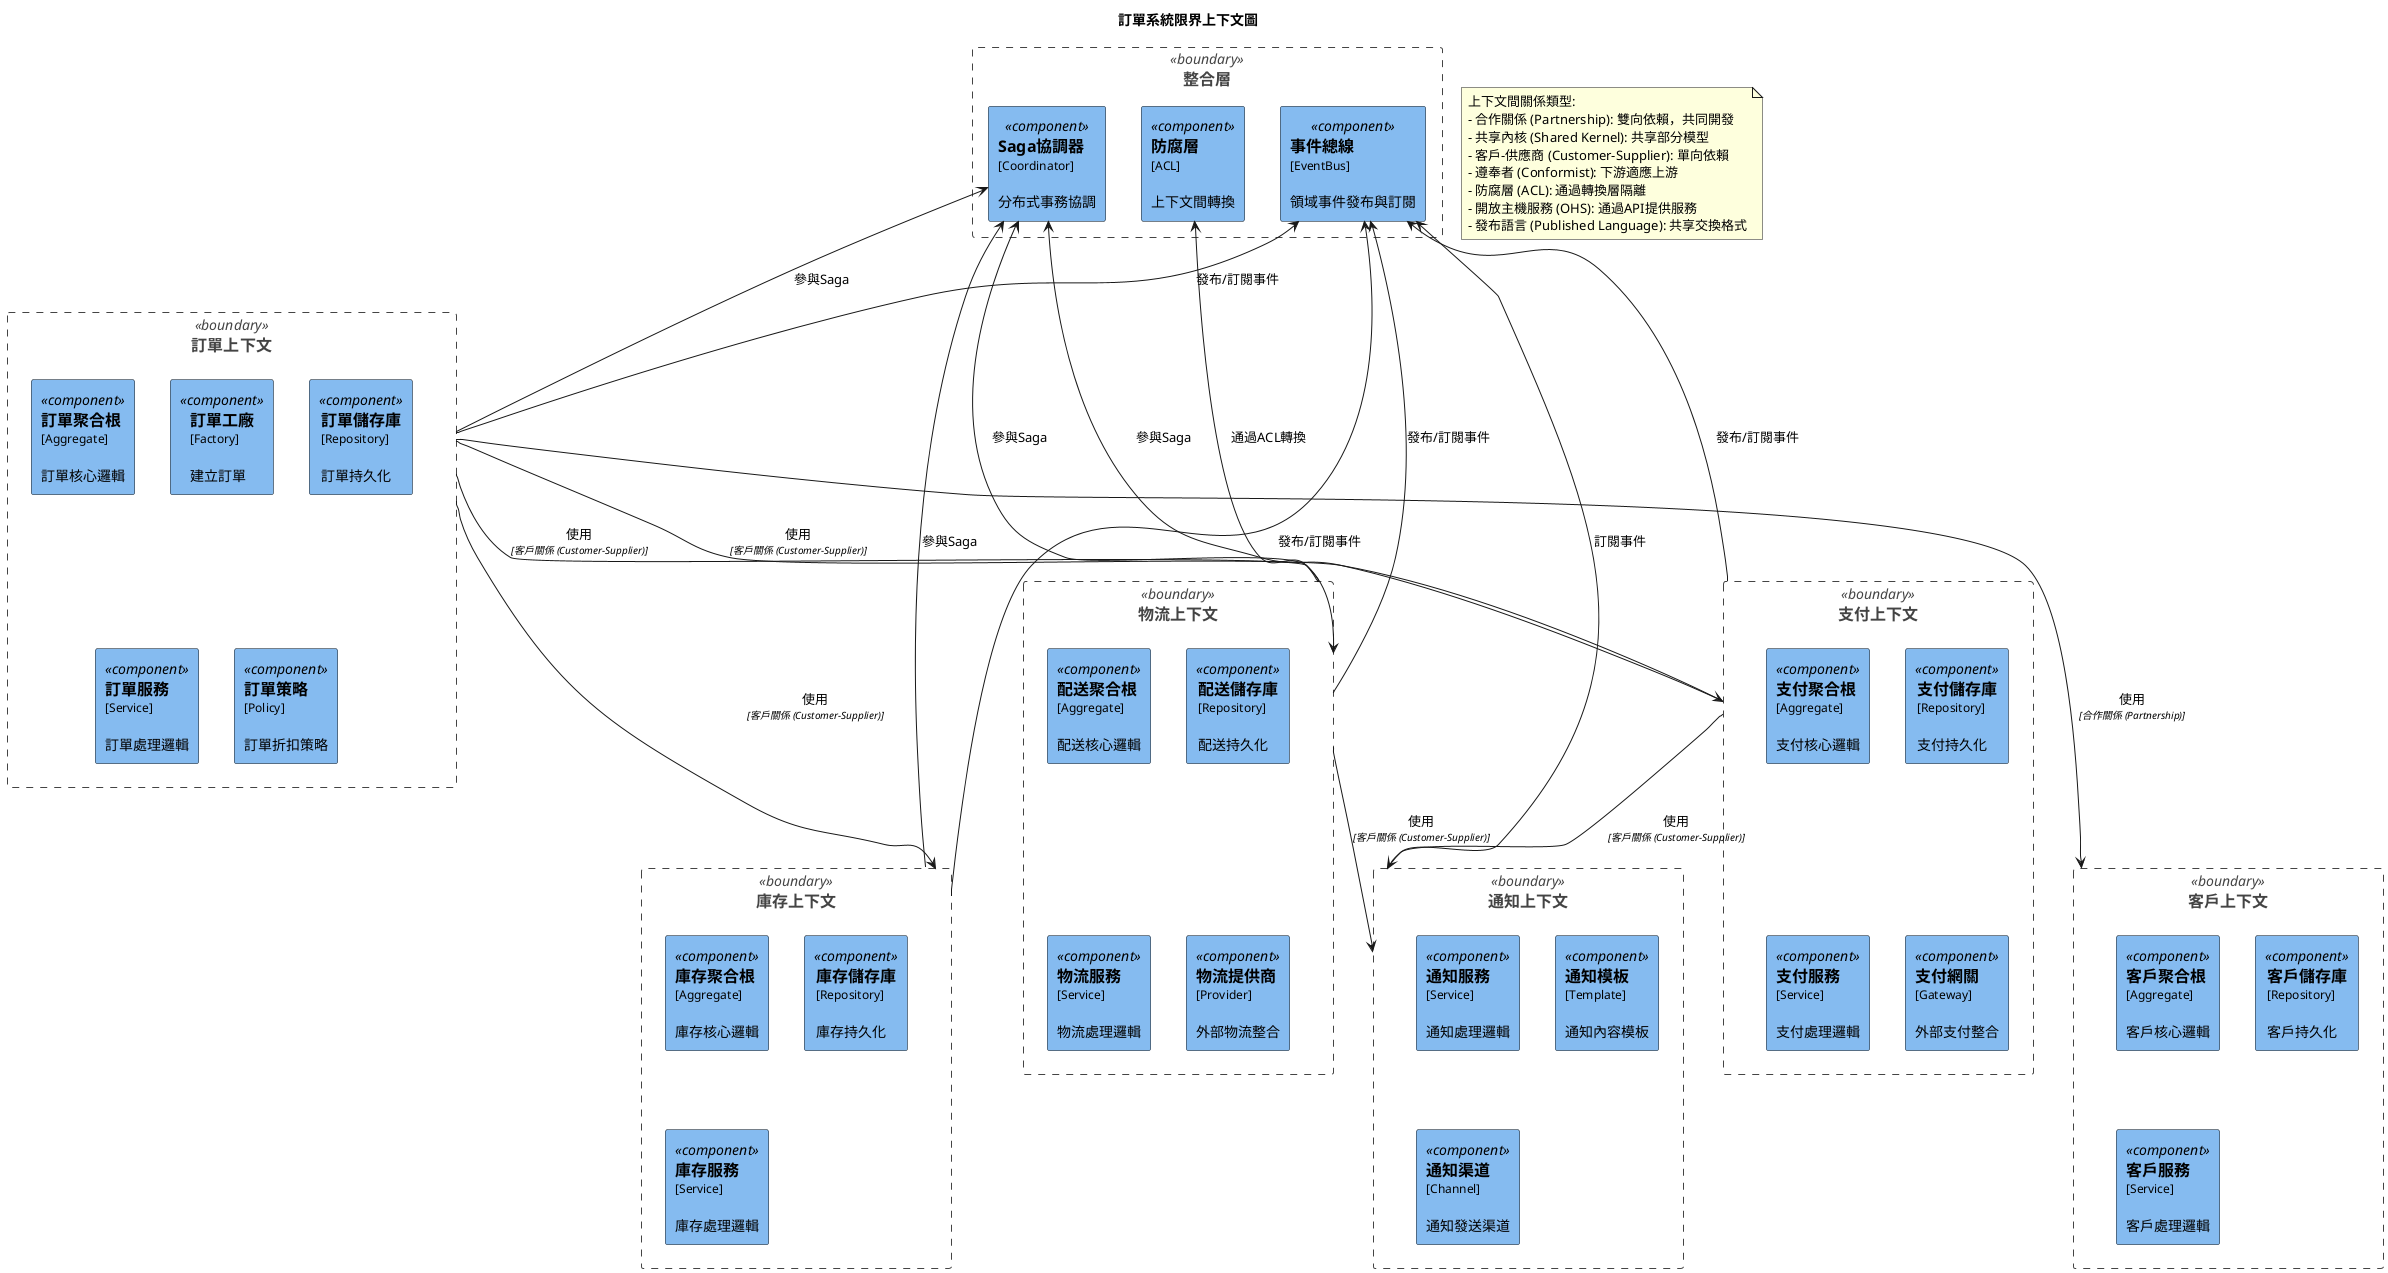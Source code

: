 @startuml 限界上下文圖

' C4 Model Definitions
!define LAYOUT_WITH_LEGEND
!define SHOW_PERSON_PORTRAIT

' C4 Element Styles
!define C4_COMPONENT_FONT_COLOR #000000
!define C4_COMPONENT_BG_COLOR #85BBF0
!define C4_CONTAINER_FONT_COLOR #000000
!define C4_CONTAINER_BG_COLOR #438DD5
!define C4_SYSTEM_FONT_COLOR #FFFFFF
!define C4_SYSTEM_BG_COLOR #1168BD
!define C4_PERSON_FONT_COLOR #FFFFFF
!define C4_PERSON_BG_COLOR #08427B
!define C4_BOUNDARY_COLOR #444444

' C4 Element Macros
!define Container_Boundary(e_alias, e_label) rectangle "==e_label" <<boundary>> as e_alias
!define Component(e_alias, e_label, e_techn, e_descr) rectangle "==e_label\n<size:12>[e_techn]</size>\n\ne_descr" <<component>> as e_alias
!define Rel_D(e_from, e_to, e_label, e_techn) e_from -down-> e_to : "e_label\n//<size:10>[e_techn]</size>//"
!define Rel_U(e_from, e_to, e_label) e_from -up-> e_to : "e_label"

' Styling
skinparam rectangle {
    FontColor<<component>> C4_COMPONENT_FONT_COLOR
    BackgroundColor<<component>> C4_COMPONENT_BG_COLOR
    BorderColor<<boundary>> C4_BOUNDARY_COLOR
    FontColor<<boundary>> #444444
    BorderStyle<<boundary>> dashed
}

title 訂單系統限界上下文圖

Container_Boundary(order_context, "訂單上下文") {
    Component(order_aggregate, "訂單聚合根", "Aggregate", "訂單核心邏輯")
    Component(order_factory, "訂單工廠", "Factory", "建立訂單")
    Component(order_repository, "訂單儲存庫", "Repository", "訂單持久化")
    Component(order_service, "訂單服務", "Service", "訂單處理邏輯")
    Component(order_policy, "訂單策略", "Policy", "訂單折扣策略")
}

Container_Boundary(payment_context, "支付上下文") {
    Component(payment_aggregate, "支付聚合根", "Aggregate", "支付核心邏輯")
    Component(payment_repository, "支付儲存庫", "Repository", "支付持久化")
    Component(payment_service, "支付服務", "Service", "支付處理邏輯")
    Component(payment_gateway, "支付網關", "Gateway", "外部支付整合")
}

Container_Boundary(logistics_context, "物流上下文") {
    Component(delivery_aggregate, "配送聚合根", "Aggregate", "配送核心邏輯")
    Component(delivery_repository, "配送儲存庫", "Repository", "配送持久化")
    Component(logistics_service, "物流服務", "Service", "物流處理邏輯")
    Component(logistics_provider, "物流提供商", "Provider", "外部物流整合")
}

Container_Boundary(inventory_context, "庫存上下文") {
    Component(inventory_aggregate, "庫存聚合根", "Aggregate", "庫存核心邏輯")
    Component(inventory_repository, "庫存儲存庫", "Repository", "庫存持久化")
    Component(inventory_service, "庫存服務", "Service", "庫存處理邏輯")
}

Container_Boundary(customer_context, "客戶上下文") {
    Component(customer_aggregate, "客戶聚合根", "Aggregate", "客戶核心邏輯")
    Component(customer_repository, "客戶儲存庫", "Repository", "客戶持久化")
    Component(customer_service, "客戶服務", "Service", "客戶處理邏輯")
}

Container_Boundary(notification_context, "通知上下文") {
    Component(notification_service, "通知服務", "Service", "通知處理邏輯")
    Component(notification_template, "通知模板", "Template", "通知內容模板")
    Component(notification_channel, "通知渠道", "Channel", "通知發送渠道")
}

Container_Boundary(integration_layer, "整合層") {
    Component(event_bus, "事件總線", "EventBus", "領域事件發布與訂閱")
    Component(saga_coordinator, "Saga協調器", "Coordinator", "分布式事務協調")
    Component(acl, "防腐層", "ACL", "上下文間轉換")
}

' 上下文間關係
Rel_D(order_context, payment_context, "使用", "客戶關係 (Customer-Supplier)")
Rel_D(order_context, logistics_context, "使用", "客戶關係 (Customer-Supplier)")
Rel_D(order_context, inventory_context, "使用", "客戶關係 (Customer-Supplier)")
Rel_D(order_context, customer_context, "使用", "合作關係 (Partnership)")
Rel_D(payment_context, notification_context, "使用", "客戶關係 (Customer-Supplier)")
Rel_D(logistics_context, notification_context, "使用", "客戶關係 (Customer-Supplier)")

' 整合層關係
Rel_U(order_context, event_bus, "發布/訂閱事件")
Rel_U(payment_context, event_bus, "發布/訂閱事件")
Rel_U(logistics_context, event_bus, "發布/訂閱事件")
Rel_U(inventory_context, event_bus, "發布/訂閱事件")
Rel_U(notification_context, event_bus, "訂閱事件")

Rel_U(order_context, saga_coordinator, "參與Saga")
Rel_U(payment_context, saga_coordinator, "參與Saga")
Rel_U(logistics_context, saga_coordinator, "參與Saga")
Rel_U(inventory_context, saga_coordinator, "參與Saga")

Rel_U(logistics_context, acl, "通過ACL轉換")

' 註解
note as N1
  上下文間關係類型:
  - 合作關係 (Partnership): 雙向依賴，共同開發
  - 共享內核 (Shared Kernel): 共享部分模型
  - 客戶-供應商 (Customer-Supplier): 單向依賴
  - 遵奉者 (Conformist): 下游適應上游
  - 防腐層 (ACL): 通過轉換層隔離
  - 開放主機服務 (OHS): 通過API提供服務
  - 發布語言 (Published Language): 共享交換格式
end note

@enduml